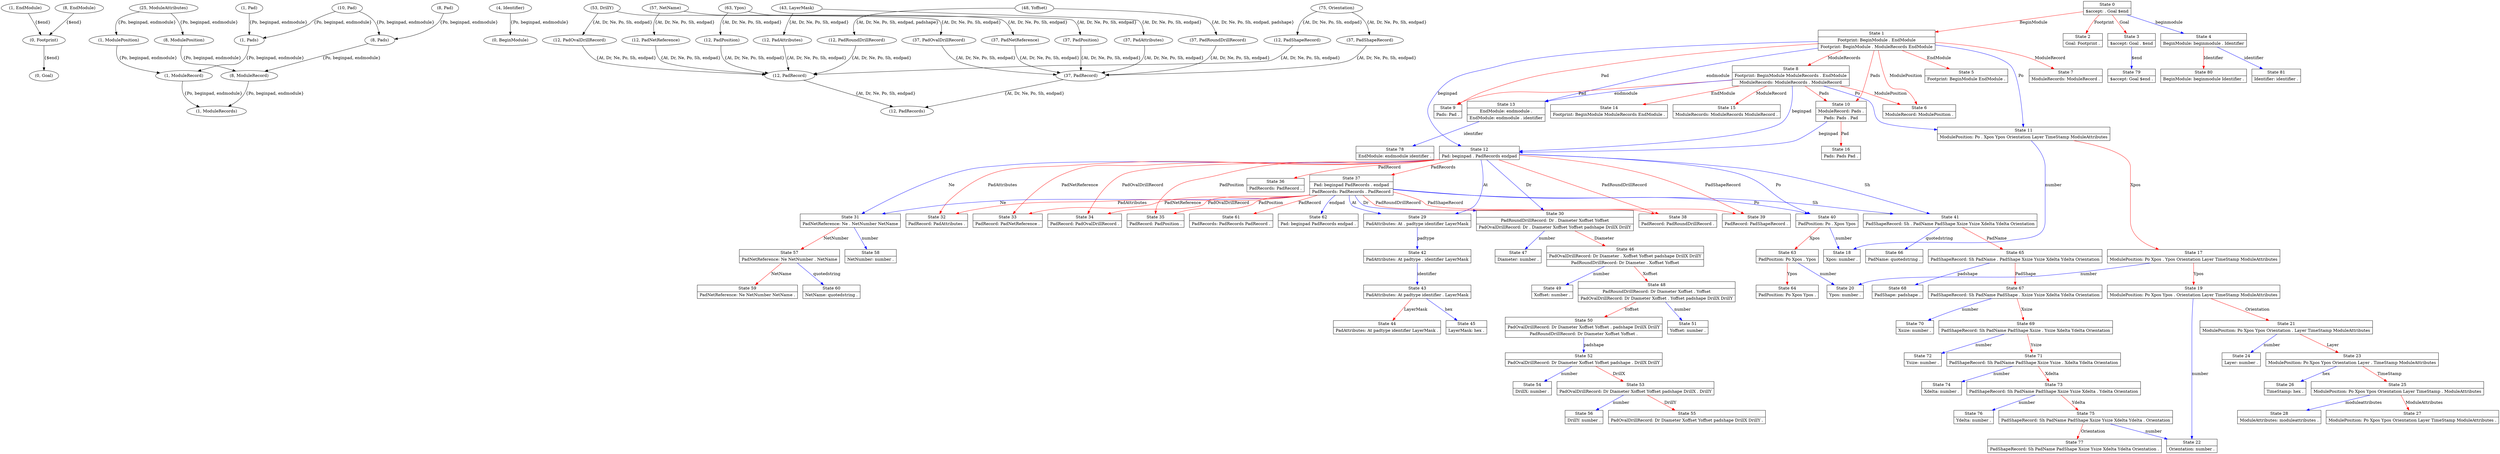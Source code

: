 digraph {

subgraph Includes {
	"(0, Footprint)"	->	"(0, Goal)"	[label="{$end}"]
	"(1, EndModule)"	->	"(0, Footprint)"	[label="{$end}"]
	"(1, ModulePosition)"	->	"(1, ModuleRecord)"	[label="{Po, beginpad, endmodule}"]
	"(1, ModuleRecord)"	->	"(1, ModuleRecords)"	[label="{Po, beginpad, endmodule}"]
	"(1, Pad)"	->	"(1, Pads)"	[label="{Po, beginpad, endmodule}"]
	"(1, Pads)"	->	"(1, ModuleRecord)"	[label="{Po, beginpad, endmodule}"]
	"(4, Identifier)"	->	"(0, BeginModule)"	[label="{Po, beginpad, endmodule}"]
	"(8, EndModule)"	->	"(0, Footprint)"	[label="{$end}"]
	"(8, ModulePosition)"	->	"(8, ModuleRecord)"	[label="{Po, beginpad, endmodule}"]
	"(8, ModuleRecord)"	->	"(1, ModuleRecords)"	[label="{Po, beginpad, endmodule}"]
	"(8, Pad)"	->	"(8, Pads)"	[label="{Po, beginpad, endmodule}"]
	"(8, Pads)"	->	"(8, ModuleRecord)"	[label="{Po, beginpad, endmodule}"]
	"(10, Pad)"	->	"(1, Pads)"	[label="{Po, beginpad, endmodule}"]
	"(10, Pad)"	->	"(8, Pads)"	[label="{Po, beginpad, endmodule}"]
	"(12, PadAttributes)"	->	"(12, PadRecord)"	[label="{At, Dr, Ne, Po, Sh, endpad}"]
	"(12, PadNetReference)"	->	"(12, PadRecord)"	[label="{At, Dr, Ne, Po, Sh, endpad}"]
	"(12, PadOvalDrillRecord)"	->	"(12, PadRecord)"	[label="{At, Dr, Ne, Po, Sh, endpad}"]
	"(12, PadPosition)"	->	"(12, PadRecord)"	[label="{At, Dr, Ne, Po, Sh, endpad}"]
	"(12, PadRecord)"	->	"(12, PadRecords)"	[label="{At, Dr, Ne, Po, Sh, endpad}"]
	"(12, PadRoundDrillRecord)"	->	"(12, PadRecord)"	[label="{At, Dr, Ne, Po, Sh, endpad}"]
	"(12, PadShapeRecord)"	->	"(12, PadRecord)"	[label="{At, Dr, Ne, Po, Sh, endpad}"]
	"(57, NetName)"	->	"(12, PadNetReference)"	[label="{At, Dr, Ne, Po, Sh, endpad}"]
	"(57, NetName)"	->	"(37, PadNetReference)"	[label="{At, Dr, Ne, Po, Sh, endpad}"]
	"(25, ModuleAttributes)"	->	"(1, ModulePosition)"	[label="{Po, beginpad, endmodule}"]
	"(25, ModuleAttributes)"	->	"(8, ModulePosition)"	[label="{Po, beginpad, endmodule}"]
	"(37, PadAttributes)"	->	"(37, PadRecord)"	[label="{At, Dr, Ne, Po, Sh, endpad}"]
	"(37, PadNetReference)"	->	"(37, PadRecord)"	[label="{At, Dr, Ne, Po, Sh, endpad}"]
	"(37, PadOvalDrillRecord)"	->	"(37, PadRecord)"	[label="{At, Dr, Ne, Po, Sh, endpad}"]
	"(37, PadPosition)"	->	"(37, PadRecord)"	[label="{At, Dr, Ne, Po, Sh, endpad}"]
	"(37, PadRecord)"	->	"(12, PadRecords)"	[label="{At, Dr, Ne, Po, Sh, endpad}"]
	"(37, PadRoundDrillRecord)"	->	"(37, PadRecord)"	[label="{At, Dr, Ne, Po, Sh, endpad}"]
	"(37, PadShapeRecord)"	->	"(37, PadRecord)"	[label="{At, Dr, Ne, Po, Sh, endpad}"]
	"(43, LayerMask)"	->	"(12, PadAttributes)"	[label="{At, Dr, Ne, Po, Sh, endpad}"]
	"(43, LayerMask)"	->	"(37, PadAttributes)"	[label="{At, Dr, Ne, Po, Sh, endpad}"]
	"(48, Yoffset)"	->	"(12, PadRoundDrillRecord)"	[label="{At, Dr, Ne, Po, Sh, endpad, padshape}"]
	"(48, Yoffset)"	->	"(37, PadRoundDrillRecord)"	[label="{At, Dr, Ne, Po, Sh, endpad, padshape}"]
	"(63, Ypos)"	->	"(12, PadPosition)"	[label="{At, Dr, Ne, Po, Sh, endpad}"]
	"(63, Ypos)"	->	"(37, PadPosition)"	[label="{At, Dr, Ne, Po, Sh, endpad}"]
	"(53, DrillY)"	->	"(12, PadOvalDrillRecord)"	[label="{At, Dr, Ne, Po, Sh, endpad}"]
	"(53, DrillY)"	->	"(37, PadOvalDrillRecord)"	[label="{At, Dr, Ne, Po, Sh, endpad}"]
	"(75, Orientation)"	->	"(12, PadShapeRecord)"	[label="{At, Dr, Ne, Po, Sh, endpad}"]
	"(75, Orientation)"	->	"(37, PadShapeRecord)"	[label="{At, Dr, Ne, Po, Sh, endpad}"]
}

subgraph LRA {
	0	[shape=record,label="{<0> State 0| <1> $accept: . Goal $end}"]
	0	->	1	[color="red",label="BeginModule"]
	0	->	2	[color="red",label="Footprint"]
	0	->	3	[color="red",label="Goal"]
	0	->	4	[color="blue",label="beginmodule"]

	1	[shape=record,label="{<0> State 1| <1> Footprint: BeginModule . EndModule| <2> Footprint: BeginModule . ModuleRecords EndModule}"]
	1	->	5	[color="red",label="EndModule"]
	1	->	6	[color="red",label="ModulePosition"]
	1	->	7	[color="red",label="ModuleRecord"]
	1	->	8	[color="red",label="ModuleRecords"]
	1	->	9	[color="red",label="Pad"]
	1	->	10	[color="red",label="Pads"]
	1	->	11	[color="blue",label="Po"]
	1	->	12	[color="blue",label="beginpad"]
	1	->	13	[color="blue",label="endmodule"]

	2	[shape=record,label="{<0> State 2| <1> Goal: Footprint .}"]

	3	[shape=record,label="{<0> State 3| <1> $accept: Goal . $end}"]
	3	->	79	[color="blue",label="$end"]

	4	[shape=record,label="{<0> State 4| <1> BeginModule: beginmodule . Identifier}"]
	4	->	80	[color="red",label="Identifier"]
	4	->	81	[color="blue",label="identifier"]

	5	[shape=record,label="{<0> State 5| <1> Footprint: BeginModule EndModule .}"]

	6	[shape=record,label="{<0> State 6| <1> ModuleRecord: ModulePosition .}"]

	7	[shape=record,label="{<0> State 7| <1> ModuleRecords: ModuleRecord .}"]

	8	[shape=record,label="{<0> State 8| <1> Footprint: BeginModule ModuleRecords . EndModule| <2> ModuleRecords: ModuleRecords . ModuleRecord}"]
	8	->	14	[color="red",label="EndModule"]
	8	->	6	[color="red",label="ModulePosition"]
	8	->	15	[color="red",label="ModuleRecord"]
	8	->	9	[color="red",label="Pad"]
	8	->	10	[color="red",label="Pads"]
	8	->	11	[color="blue",label="Po"]
	8	->	12	[color="blue",label="beginpad"]
	8	->	13	[color="blue",label="endmodule"]

	9	[shape=record,label="{<0> State 9| <1> Pads: Pad .}"]

	10	[shape=record,label="{<0> State 10| <1> ModuleRecord: Pads .| <2> Pads: Pads . Pad}"]
	10	->	16	[color="red",label="Pad"]
	10	->	12	[color="blue",label="beginpad"]

	11	[shape=record,label="{<0> State 11| <1> ModulePosition: Po . Xpos Ypos Orientation Layer TimeStamp ModuleAttributes}"]
	11	->	17	[color="red",label="Xpos"]
	11	->	18	[color="blue",label="number"]

	12	[shape=record,label="{<0> State 12| <1> Pad: beginpad . PadRecords endpad}"]
	12	->	29	[color="blue",label="At"]
	12	->	30	[color="blue",label="Dr"]
	12	->	31	[color="blue",label="Ne"]
	12	->	32	[color="red",label="PadAttributes"]
	12	->	33	[color="red",label="PadNetReference"]
	12	->	34	[color="red",label="PadOvalDrillRecord"]
	12	->	35	[color="red",label="PadPosition"]
	12	->	36	[color="red",label="PadRecord"]
	12	->	37	[color="red",label="PadRecords"]
	12	->	38	[color="red",label="PadRoundDrillRecord"]
	12	->	39	[color="red",label="PadShapeRecord"]
	12	->	40	[color="blue",label="Po"]
	12	->	41	[color="blue",label="Sh"]

	13	[shape=record,label="{<0> State 13| <1> EndModule: endmodule .| <2> EndModule: endmodule . identifier}"]
	13	->	78	[color="blue",label="identifier"]

	14	[shape=record,label="{<0> State 14| <1> Footprint: BeginModule ModuleRecords EndModule .}"]

	15	[shape=record,label="{<0> State 15| <1> ModuleRecords: ModuleRecords ModuleRecord .}"]

	16	[shape=record,label="{<0> State 16| <1> Pads: Pads Pad .}"]

	17	[shape=record,label="{<0> State 17| <1> ModulePosition: Po Xpos . Ypos Orientation Layer TimeStamp ModuleAttributes}"]
	17	->	19	[color="red",label="Ypos"]
	17	->	20	[color="blue",label="number"]

	18	[shape=record,label="{<0> State 18| <1> Xpos: number .}"]

	19	[shape=record,label="{<0> State 19| <1> ModulePosition: Po Xpos Ypos . Orientation Layer TimeStamp ModuleAttributes}"]
	19	->	21	[color="red",label="Orientation"]
	19	->	22	[color="blue",label="number"]

	20	[shape=record,label="{<0> State 20| <1> Ypos: number .}"]

	21	[shape=record,label="{<0> State 21| <1> ModulePosition: Po Xpos Ypos Orientation . Layer TimeStamp ModuleAttributes}"]
	21	->	23	[color="red",label="Layer"]
	21	->	24	[color="blue",label="number"]

	22	[shape=record,label="{<0> State 22| <1> Orientation: number .}"]

	23	[shape=record,label="{<0> State 23| <1> ModulePosition: Po Xpos Ypos Orientation Layer . TimeStamp ModuleAttributes}"]
	23	->	25	[color="red",label="TimeStamp"]
	23	->	26	[color="blue",label="hex"]

	24	[shape=record,label="{<0> State 24| <1> Layer: number .}"]

	25	[shape=record,label="{<0> State 25| <1> ModulePosition: Po Xpos Ypos Orientation Layer TimeStamp . ModuleAttributes}"]
	25	->	27	[color="red",label="ModuleAttributes"]
	25	->	28	[color="blue",label="moduleattributes"]

	26	[shape=record,label="{<0> State 26| <1> TimeStamp: hex .}"]

	27	[shape=record,label="{<0> State 27| <1> ModulePosition: Po Xpos Ypos Orientation Layer TimeStamp ModuleAttributes .}"]

	28	[shape=record,label="{<0> State 28| <1> ModuleAttributes: moduleattributes .}"]

	29	[shape=record,label="{<0> State 29| <1> PadAttributes: At . padtype identifier LayerMask}"]
	29	->	42	[color="blue",label="padtype"]

	30	[shape=record,label="{<0> State 30| <1> PadRoundDrillRecord: Dr . Diameter Xoffset Yoffset| <2> PadOvalDrillRecord: Dr . Diameter Xoffset Yoffset padshape DrillX DrillY}"]
	30	->	46	[color="red",label="Diameter"]
	30	->	47	[color="blue",label="number"]

	31	[shape=record,label="{<0> State 31| <1> PadNetReference: Ne . NetNumber NetName}"]
	31	->	57	[color="red",label="NetNumber"]
	31	->	58	[color="blue",label="number"]

	32	[shape=record,label="{<0> State 32| <1> PadRecord: PadAttributes .}"]

	33	[shape=record,label="{<0> State 33| <1> PadRecord: PadNetReference .}"]

	34	[shape=record,label="{<0> State 34| <1> PadRecord: PadOvalDrillRecord .}"]

	35	[shape=record,label="{<0> State 35| <1> PadRecord: PadPosition .}"]

	36	[shape=record,label="{<0> State 36| <1> PadRecords: PadRecord .}"]

	37	[shape=record,label="{<0> State 37| <1> Pad: beginpad PadRecords . endpad| <2> PadRecords: PadRecords . PadRecord}"]
	37	->	29	[color="blue",label="At"]
	37	->	30	[color="blue",label="Dr"]
	37	->	31	[color="blue",label="Ne"]
	37	->	32	[color="red",label="PadAttributes"]
	37	->	33	[color="red",label="PadNetReference"]
	37	->	34	[color="red",label="PadOvalDrillRecord"]
	37	->	35	[color="red",label="PadPosition"]
	37	->	61	[color="red",label="PadRecord"]
	37	->	38	[color="red",label="PadRoundDrillRecord"]
	37	->	39	[color="red",label="PadShapeRecord"]
	37	->	40	[color="blue",label="Po"]
	37	->	41	[color="blue",label="Sh"]
	37	->	62	[color="blue",label="endpad"]

	38	[shape=record,label="{<0> State 38| <1> PadRecord: PadRoundDrillRecord .}"]

	39	[shape=record,label="{<0> State 39| <1> PadRecord: PadShapeRecord .}"]

	40	[shape=record,label="{<0> State 40| <1> PadPosition: Po . Xpos Ypos}"]
	40	->	63	[color="red",label="Xpos"]
	40	->	18	[color="blue",label="number"]

	41	[shape=record,label="{<0> State 41| <1> PadShapeRecord: Sh . PadName PadShape Xsize Ysize Xdelta Ydelta Orientation}"]
	41	->	65	[color="red",label="PadName"]
	41	->	66	[color="blue",label="quotedstring"]

	42	[shape=record,label="{<0> State 42| <1> PadAttributes: At padtype . identifier LayerMask}"]
	42	->	43	[color="blue",label="identifier"]

	43	[shape=record,label="{<0> State 43| <1> PadAttributes: At padtype identifier . LayerMask}"]
	43	->	44	[color="red",label="LayerMask"]
	43	->	45	[color="blue",label="hex"]

	44	[shape=record,label="{<0> State 44| <1> PadAttributes: At padtype identifier LayerMask .}"]

	45	[shape=record,label="{<0> State 45| <1> LayerMask: hex .}"]

	46	[shape=record,label="{<0> State 46| <1> PadOvalDrillRecord: Dr Diameter . Xoffset Yoffset padshape DrillX DrillY| <2> PadRoundDrillRecord: Dr Diameter . Xoffset Yoffset}"]
	46	->	48	[color="red",label="Xoffset"]
	46	->	49	[color="blue",label="number"]

	47	[shape=record,label="{<0> State 47| <1> Diameter: number .}"]

	48	[shape=record,label="{<0> State 48| <1> PadRoundDrillRecord: Dr Diameter Xoffset . Yoffset| <2> PadOvalDrillRecord: Dr Diameter Xoffset . Yoffset padshape DrillX DrillY}"]
	48	->	50	[color="red",label="Yoffset"]
	48	->	51	[color="blue",label="number"]

	49	[shape=record,label="{<0> State 49| <1> Xoffset: number .}"]

	50	[shape=record,label="{<0> State 50| <1> PadOvalDrillRecord: Dr Diameter Xoffset Yoffset . padshape DrillX DrillY| <2> PadRoundDrillRecord: Dr Diameter Xoffset Yoffset .}"]
	50	->	52	[color="blue",label="padshape"]

	51	[shape=record,label="{<0> State 51| <1> Yoffset: number .}"]

	52	[shape=record,label="{<0> State 52| <1> PadOvalDrillRecord: Dr Diameter Xoffset Yoffset padshape . DrillX DrillY}"]
	52	->	53	[color="red",label="DrillX"]
	52	->	54	[color="blue",label="number"]

	53	[shape=record,label="{<0> State 53| <1> PadOvalDrillRecord: Dr Diameter Xoffset Yoffset padshape DrillX . DrillY}"]
	53	->	55	[color="red",label="DrillY"]
	53	->	56	[color="blue",label="number"]

	54	[shape=record,label="{<0> State 54| <1> DrillX: number .}"]

	55	[shape=record,label="{<0> State 55| <1> PadOvalDrillRecord: Dr Diameter Xoffset Yoffset padshape DrillX DrillY .}"]

	56	[shape=record,label="{<0> State 56| <1> DrillY: number .}"]

	57	[shape=record,label="{<0> State 57| <1> PadNetReference: Ne NetNumber . NetName}"]
	57	->	59	[color="red",label="NetName"]
	57	->	60	[color="blue",label="quotedstring"]

	58	[shape=record,label="{<0> State 58| <1> NetNumber: number .}"]

	59	[shape=record,label="{<0> State 59| <1> PadNetReference: Ne NetNumber NetName .}"]

	60	[shape=record,label="{<0> State 60| <1> NetName: quotedstring .}"]

	61	[shape=record,label="{<0> State 61| <1> PadRecords: PadRecords PadRecord .}"]

	62	[shape=record,label="{<0> State 62| <1> Pad: beginpad PadRecords endpad .}"]

	63	[shape=record,label="{<0> State 63| <1> PadPosition: Po Xpos . Ypos}"]
	63	->	64	[color="red",label="Ypos"]
	63	->	20	[color="blue",label="number"]

	64	[shape=record,label="{<0> State 64| <1> PadPosition: Po Xpos Ypos .}"]

	65	[shape=record,label="{<0> State 65| <1> PadShapeRecord: Sh PadName . PadShape Xsize Ysize Xdelta Ydelta Orientation}"]
	65	->	67	[color="red",label="PadShape"]
	65	->	68	[color="blue",label="padshape"]

	66	[shape=record,label="{<0> State 66| <1> PadName: quotedstring .}"]

	67	[shape=record,label="{<0> State 67| <1> PadShapeRecord: Sh PadName PadShape . Xsize Ysize Xdelta Ydelta Orientation}"]
	67	->	69	[color="red",label="Xsize"]
	67	->	70	[color="blue",label="number"]

	68	[shape=record,label="{<0> State 68| <1> PadShape: padshape .}"]

	69	[shape=record,label="{<0> State 69| <1> PadShapeRecord: Sh PadName PadShape Xsize . Ysize Xdelta Ydelta Orientation}"]
	69	->	71	[color="red",label="Ysize"]
	69	->	72	[color="blue",label="number"]

	70	[shape=record,label="{<0> State 70| <1> Xsize: number .}"]

	71	[shape=record,label="{<0> State 71| <1> PadShapeRecord: Sh PadName PadShape Xsize Ysize . Xdelta Ydelta Orientation}"]
	71	->	73	[color="red",label="Xdelta"]
	71	->	74	[color="blue",label="number"]

	72	[shape=record,label="{<0> State 72| <1> Ysize: number .}"]

	73	[shape=record,label="{<0> State 73| <1> PadShapeRecord: Sh PadName PadShape Xsize Ysize Xdelta . Ydelta Orientation}"]
	73	->	75	[color="red",label="Ydelta"]
	73	->	76	[color="blue",label="number"]

	74	[shape=record,label="{<0> State 74| <1> Xdelta: number .}"]

	75	[shape=record,label="{<0> State 75| <1> PadShapeRecord: Sh PadName PadShape Xsize Ysize Xdelta Ydelta . Orientation}"]
	75	->	77	[color="red",label="Orientation"]
	75	->	22	[color="blue",label="number"]

	76	[shape=record,label="{<0> State 76| <1> Ydelta: number .}"]

	77	[shape=record,label="{<0> State 77| <1> PadShapeRecord: Sh PadName PadShape Xsize Ysize Xdelta Ydelta Orientation .}"]

	78	[shape=record,label="{<0> State 78| <1> EndModule: endmodule identifier .}"]

	79	[shape=record,label="{<0> State 79| <1> $accept: Goal $end .}"]

	80	[shape=record,label="{<0> State 80| <1> BeginModule: beginmodule Identifier .}"]

	81	[shape=record,label="{<0> State 81| <1> Identifier: identifier .}"]

}


}
